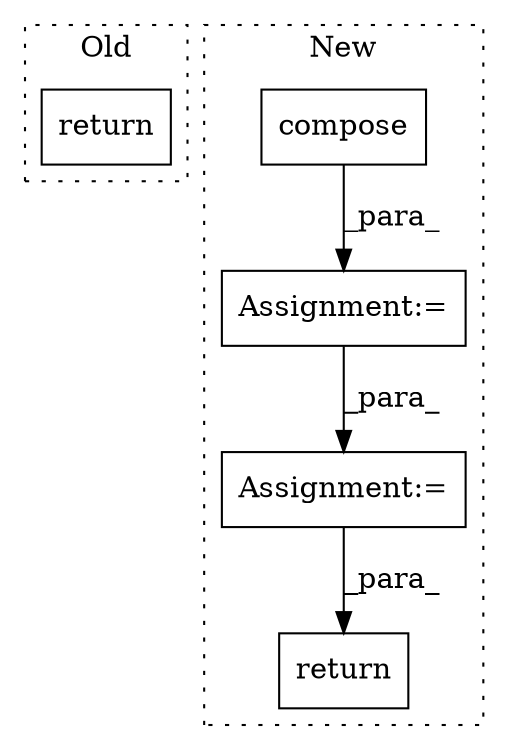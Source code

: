 digraph G {
subgraph cluster0 {
1 [label="return" a="41" s="7004" l="7" shape="box"];
label = "Old";
style="dotted";
}
subgraph cluster1 {
2 [label="compose" a="32" s="7980,8024" l="8,1" shape="box"];
3 [label="return" a="41" s="8122" l="7" shape="box"];
4 [label="Assignment:=" a="7" s="8044" l="1" shape="box"];
5 [label="Assignment:=" a="7" s="7974" l="1" shape="box"];
label = "New";
style="dotted";
}
2 -> 5 [label="_para_"];
4 -> 3 [label="_para_"];
5 -> 4 [label="_para_"];
}